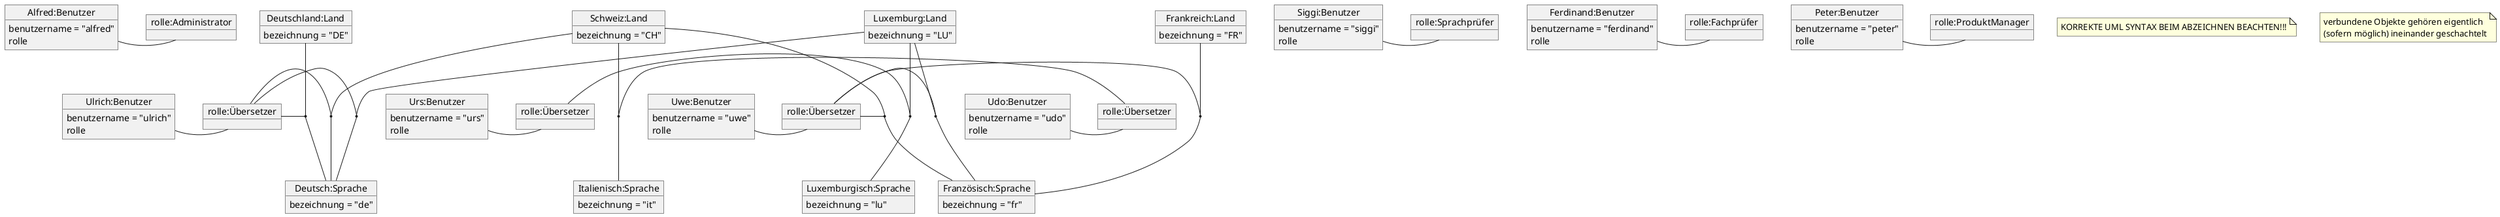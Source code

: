 @startuml 1b

note "KORREKTE UML SYNTAX BEIM ABZEICHNEN BEACHTEN!!!" as n2

'' Paragraph 1

note "verbundene Objekte gehören eigentlich\n(sofern möglich) ineinander geschachtelt" as n1

object "Alfred:Benutzer" as b1{
    benutzername = "alfred"
    rolle
}
object "rolle:Administrator" as r1
b1::rolle - r1


object "Ulrich:Benutzer" as b2{
    benutzername = "ulrich"
    rolle
}
object "rolle:Übersetzer" as ü2
b2::rolle - ü2

object "Uwe:Benutzer" as b3{
    benutzername = "uwe"
    rolle
}
object "rolle:Übersetzer" as ü3
b3::rolle - ü3

object "Udo:Benutzer" as b4{
    benutzername = "udo"
    rolle
}
object "rolle:Übersetzer" as ü4
b4::rolle - ü4

object "Urs:Benutzer" as b5{
    benutzername = "urs"
    rolle
}
object "rolle:Übersetzer" as ü5
b5::rolle - ü5

object "Siggi:Benutzer" as b6{
    benutzername = "siggi"
    rolle
}
object "rolle:Sprachprüfer" as s6
b6::rolle - s6

object "Ferdinand:Benutzer" as b7{
    benutzername = "ferdinand"
    rolle
}
object "rolle:Fachprüfer" as f7
b7::rolle - f7

object "Peter:Benutzer" as b8{
    benutzername = "peter"
    rolle
}
object "rolle:ProduktManager" as p8
b8::rolle - p8

'' Paragraph 2

object "Deutschland:Land" as DE{
    bezeichnung = "DE"
}
object "Schweiz:Land" as CH{
    bezeichnung = "CH"
}
object "Frankreich:Land" as FR{
    bezeichnung = "FR"
}
object "Luxemburg:Land" as LU{
    bezeichnung = "LU"
}

'' Paragraph 3

object "Deutsch:Sprache" as de{
    bezeichnung = "de"
}
object "Französisch:Sprache" as fr{
    bezeichnung = "fr"
}
object "Italienisch:Sprache" as it{
    bezeichnung = "it"
}
object "Luxemburgisch:Sprache" as lb{
    bezeichnung = "lu"
}

DE -- de
CH -- fr
CH -- it
CH -- de
LU -- fr
LU -- de
LU -- lb
FR -- fr

ü2 - (DE,de)
ü3 -- (CH,fr)
ü4 - (CH,it)
ü2 -- (CH,de)
ü3 - (LU,fr)
ü2 -- (LU,de)
ü5 - (LU,lb)
ü3 -- (FR,fr)



@enduml